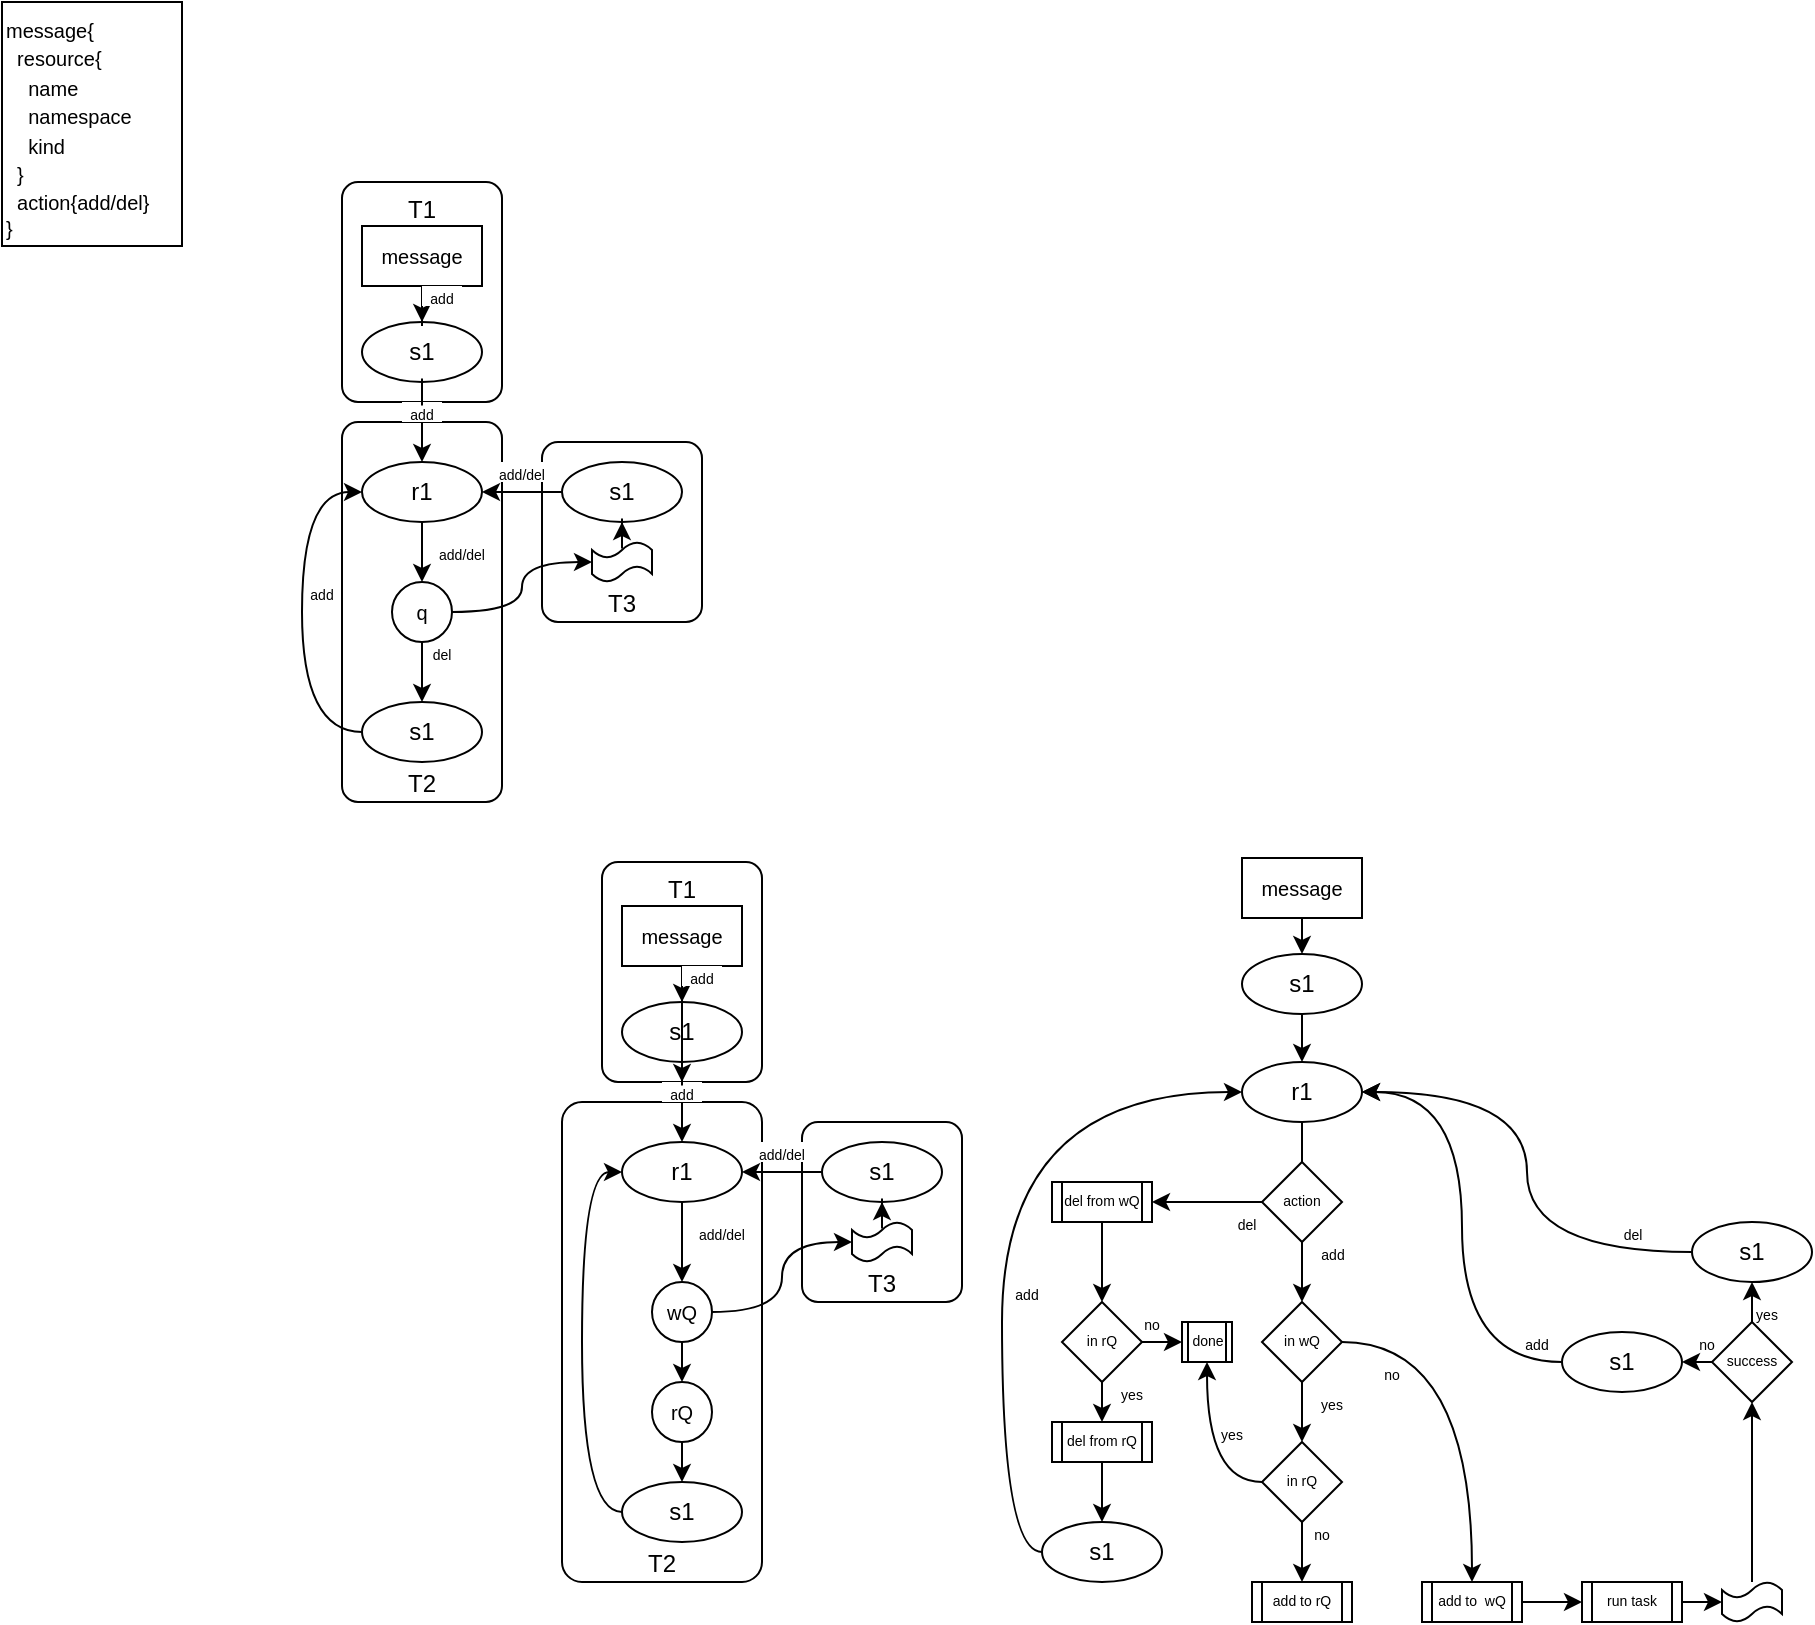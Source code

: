 <mxfile version="17.1.3" type="github"><diagram id="n98J2gPWxore46XGjhOp" name="Page-1"><mxGraphModel dx="496" dy="424" grid="1" gridSize="10" guides="1" tooltips="1" connect="1" arrows="1" fold="1" page="1" pageScale="1" pageWidth="850" pageHeight="1100" math="0" shadow="0"><root><mxCell id="0"/><mxCell id="1" parent="0"/><mxCell id="L62SuwqkSCq3n70ToQN--18" value="T3" style="rounded=1;whiteSpace=wrap;html=1;arcSize=10;verticalAlign=bottom;" vertex="1" parent="1"><mxGeometry x="300" y="230" width="80" height="90" as="geometry"/></mxCell><mxCell id="L62SuwqkSCq3n70ToQN--10" value="T2" style="rounded=1;whiteSpace=wrap;html=1;arcSize=10;verticalAlign=bottom;" vertex="1" parent="1"><mxGeometry x="200" y="220" width="80" height="190" as="geometry"/></mxCell><mxCell id="L62SuwqkSCq3n70ToQN--3" value="T1" style="rounded=1;whiteSpace=wrap;html=1;arcSize=10;verticalAlign=top;" vertex="1" parent="1"><mxGeometry x="200" y="100" width="80" height="110" as="geometry"/></mxCell><mxCell id="L62SuwqkSCq3n70ToQN--1" value="&lt;font style=&quot;font-size: 10px&quot;&gt;message{&lt;br&gt;&amp;nbsp; resource{&lt;br&gt;&amp;nbsp; &amp;nbsp; name&lt;br&gt;&amp;nbsp; &amp;nbsp; namespace&lt;br&gt;&amp;nbsp; &amp;nbsp; kind&lt;br&gt;&amp;nbsp; }&lt;br&gt;&amp;nbsp; action{add/del}&lt;br&gt;&lt;/font&gt;&lt;div style=&quot;font-size: 10px&quot;&gt;&lt;font style=&quot;font-size: 10px&quot;&gt;}&lt;/font&gt;&lt;/div&gt;" style="rounded=0;whiteSpace=wrap;html=1;verticalAlign=top;align=left;" vertex="1" parent="1"><mxGeometry x="30" y="10" width="90" height="122" as="geometry"/></mxCell><mxCell id="L62SuwqkSCq3n70ToQN--17" style="edgeStyle=orthogonalEdgeStyle;curved=1;rounded=0;orthogonalLoop=1;jettySize=auto;html=1;fontSize=10;startArrow=none;" edge="1" parent="1" source="L62SuwqkSCq3n70ToQN--30" target="L62SuwqkSCq3n70ToQN--11"><mxGeometry relative="1" as="geometry"/></mxCell><mxCell id="L62SuwqkSCq3n70ToQN--6" value="s1" style="ellipse;whiteSpace=wrap;html=1;" vertex="1" parent="1"><mxGeometry x="210" y="170" width="60" height="30" as="geometry"/></mxCell><mxCell id="L62SuwqkSCq3n70ToQN--9" style="edgeStyle=orthogonalEdgeStyle;rounded=0;orthogonalLoop=1;jettySize=auto;html=1;fontSize=10;" edge="1" parent="1" source="L62SuwqkSCq3n70ToQN--8" target="L62SuwqkSCq3n70ToQN--6"><mxGeometry relative="1" as="geometry"/></mxCell><mxCell id="L62SuwqkSCq3n70ToQN--8" value="message" style="rounded=0;whiteSpace=wrap;html=1;fontSize=10;" vertex="1" parent="1"><mxGeometry x="210" y="122" width="60" height="30" as="geometry"/></mxCell><mxCell id="L62SuwqkSCq3n70ToQN--22" value="" style="edgeStyle=orthogonalEdgeStyle;curved=1;rounded=0;orthogonalLoop=1;jettySize=auto;html=1;fontSize=10;entryX=0.5;entryY=0;entryDx=0;entryDy=0;" edge="1" parent="1" source="L62SuwqkSCq3n70ToQN--11" target="L62SuwqkSCq3n70ToQN--14"><mxGeometry relative="1" as="geometry"/></mxCell><mxCell id="L62SuwqkSCq3n70ToQN--11" value="r1" style="ellipse;whiteSpace=wrap;html=1;" vertex="1" parent="1"><mxGeometry x="210" y="240" width="60" height="30" as="geometry"/></mxCell><mxCell id="L62SuwqkSCq3n70ToQN--24" style="edgeStyle=orthogonalEdgeStyle;curved=1;rounded=0;orthogonalLoop=1;jettySize=auto;html=1;fontSize=10;entryX=0;entryY=0.5;entryDx=0;entryDy=0;entryPerimeter=0;" edge="1" parent="1" source="L62SuwqkSCq3n70ToQN--14" target="L62SuwqkSCq3n70ToQN--27"><mxGeometry relative="1" as="geometry"/></mxCell><mxCell id="L62SuwqkSCq3n70ToQN--25" value="" style="edgeStyle=orthogonalEdgeStyle;curved=1;rounded=0;orthogonalLoop=1;jettySize=auto;html=1;fontSize=10;" edge="1" parent="1" source="L62SuwqkSCq3n70ToQN--14" target="L62SuwqkSCq3n70ToQN--15"><mxGeometry relative="1" as="geometry"/></mxCell><mxCell id="L62SuwqkSCq3n70ToQN--14" value="q" style="ellipse;whiteSpace=wrap;html=1;aspect=fixed;fontSize=10;" vertex="1" parent="1"><mxGeometry x="225" y="300" width="30" height="30" as="geometry"/></mxCell><mxCell id="L62SuwqkSCq3n70ToQN--26" style="edgeStyle=orthogonalEdgeStyle;curved=1;rounded=0;orthogonalLoop=1;jettySize=auto;html=1;fontSize=10;entryX=0;entryY=0.5;entryDx=0;entryDy=0;exitX=0;exitY=0.5;exitDx=0;exitDy=0;" edge="1" parent="1" source="L62SuwqkSCq3n70ToQN--15" target="L62SuwqkSCq3n70ToQN--11"><mxGeometry relative="1" as="geometry"><mxPoint x="130" y="450.0" as="targetPoint"/><Array as="points"><mxPoint x="180" y="375"/><mxPoint x="180" y="255"/></Array></mxGeometry></mxCell><mxCell id="L62SuwqkSCq3n70ToQN--15" value="s1" style="ellipse;whiteSpace=wrap;html=1;" vertex="1" parent="1"><mxGeometry x="210" y="360" width="60" height="30" as="geometry"/></mxCell><mxCell id="L62SuwqkSCq3n70ToQN--21" style="edgeStyle=orthogonalEdgeStyle;curved=1;rounded=0;orthogonalLoop=1;jettySize=auto;html=1;entryX=1;entryY=0.5;entryDx=0;entryDy=0;fontSize=10;" edge="1" parent="1" source="L62SuwqkSCq3n70ToQN--19" target="L62SuwqkSCq3n70ToQN--11"><mxGeometry relative="1" as="geometry"/></mxCell><mxCell id="L62SuwqkSCq3n70ToQN--19" value="s1" style="ellipse;whiteSpace=wrap;html=1;" vertex="1" parent="1"><mxGeometry x="310" y="240" width="60" height="30" as="geometry"/></mxCell><mxCell id="L62SuwqkSCq3n70ToQN--28" style="edgeStyle=orthogonalEdgeStyle;curved=1;rounded=0;orthogonalLoop=1;jettySize=auto;html=1;fontSize=10;" edge="1" parent="1" source="L62SuwqkSCq3n70ToQN--27" target="L62SuwqkSCq3n70ToQN--19"><mxGeometry relative="1" as="geometry"/></mxCell><mxCell id="L62SuwqkSCq3n70ToQN--27" value="" style="shape=tape;whiteSpace=wrap;html=1;fontSize=10;" vertex="1" parent="1"><mxGeometry x="325" y="280" width="30" height="20" as="geometry"/></mxCell><mxCell id="L62SuwqkSCq3n70ToQN--29" value="&lt;font style=&quot;font-size: 7px&quot;&gt;add&lt;/font&gt;" style="text;html=1;strokeColor=none;fillColor=default;align=center;verticalAlign=middle;whiteSpace=wrap;rounded=0;fontSize=10;" vertex="1" parent="1"><mxGeometry x="240" y="152" width="20" height="10" as="geometry"/></mxCell><mxCell id="L62SuwqkSCq3n70ToQN--32" value="&lt;font style=&quot;font-size: 7px&quot;&gt;add/del&lt;/font&gt;" style="text;html=1;align=center;verticalAlign=middle;whiteSpace=wrap;rounded=0;fontSize=10;fillColor=default;" vertex="1" parent="1"><mxGeometry x="270" y="240" width="40" height="10" as="geometry"/></mxCell><mxCell id="L62SuwqkSCq3n70ToQN--36" value="&lt;font style=&quot;font-size: 7px&quot;&gt;add/del&lt;/font&gt;" style="text;html=1;strokeColor=none;fillColor=none;align=center;verticalAlign=middle;whiteSpace=wrap;rounded=0;fontSize=10;" vertex="1" parent="1"><mxGeometry x="250" y="280" width="20" height="10" as="geometry"/></mxCell><mxCell id="L62SuwqkSCq3n70ToQN--37" value="&lt;font style=&quot;font-size: 7px&quot;&gt;del&lt;/font&gt;" style="text;html=1;strokeColor=none;fillColor=none;align=center;verticalAlign=middle;whiteSpace=wrap;rounded=0;fontSize=10;" vertex="1" parent="1"><mxGeometry x="240" y="330" width="20" height="10" as="geometry"/></mxCell><mxCell id="L62SuwqkSCq3n70ToQN--38" value="&lt;font style=&quot;font-size: 7px&quot;&gt;add&lt;/font&gt;" style="text;html=1;strokeColor=none;fillColor=none;align=center;verticalAlign=middle;whiteSpace=wrap;rounded=0;fontSize=10;" vertex="1" parent="1"><mxGeometry x="180" y="300" width="20" height="10" as="geometry"/></mxCell><mxCell id="L62SuwqkSCq3n70ToQN--30" value="&lt;font style=&quot;font-size: 7px&quot;&gt;add&lt;/font&gt;" style="text;html=1;strokeColor=none;fillColor=default;align=center;verticalAlign=middle;whiteSpace=wrap;rounded=0;fontSize=10;" vertex="1" parent="1"><mxGeometry x="230" y="210" width="20" height="10" as="geometry"/></mxCell><mxCell id="L62SuwqkSCq3n70ToQN--40" value="" style="edgeStyle=orthogonalEdgeStyle;curved=1;rounded=0;orthogonalLoop=1;jettySize=auto;html=1;fontSize=10;endArrow=none;" edge="1" parent="1" source="L62SuwqkSCq3n70ToQN--6" target="L62SuwqkSCq3n70ToQN--30"><mxGeometry relative="1" as="geometry"><mxPoint x="240" y="200.0" as="sourcePoint"/><mxPoint x="240" y="240.0" as="targetPoint"/></mxGeometry></mxCell><mxCell id="L62SuwqkSCq3n70ToQN--42" value="T3" style="rounded=1;whiteSpace=wrap;html=1;arcSize=10;verticalAlign=bottom;" vertex="1" parent="1"><mxGeometry x="430" y="570" width="80" height="90" as="geometry"/></mxCell><mxCell id="L62SuwqkSCq3n70ToQN--43" value="T2" style="rounded=1;whiteSpace=wrap;html=1;arcSize=10;verticalAlign=bottom;" vertex="1" parent="1"><mxGeometry x="310" y="560" width="100" height="240" as="geometry"/></mxCell><mxCell id="L62SuwqkSCq3n70ToQN--44" value="T1" style="rounded=1;whiteSpace=wrap;html=1;arcSize=10;verticalAlign=top;" vertex="1" parent="1"><mxGeometry x="330" y="440" width="80" height="110" as="geometry"/></mxCell><mxCell id="L62SuwqkSCq3n70ToQN--45" style="edgeStyle=orthogonalEdgeStyle;curved=1;rounded=0;orthogonalLoop=1;jettySize=auto;html=1;fontSize=10;startArrow=none;" edge="1" parent="1" source="L62SuwqkSCq3n70ToQN--65" target="L62SuwqkSCq3n70ToQN--50"><mxGeometry relative="1" as="geometry"/></mxCell><mxCell id="L62SuwqkSCq3n70ToQN--46" value="s1" style="ellipse;whiteSpace=wrap;html=1;" vertex="1" parent="1"><mxGeometry x="340" y="510" width="60" height="30" as="geometry"/></mxCell><mxCell id="L62SuwqkSCq3n70ToQN--47" style="edgeStyle=orthogonalEdgeStyle;rounded=0;orthogonalLoop=1;jettySize=auto;html=1;fontSize=10;" edge="1" parent="1" source="L62SuwqkSCq3n70ToQN--48" target="L62SuwqkSCq3n70ToQN--46"><mxGeometry relative="1" as="geometry"/></mxCell><mxCell id="L62SuwqkSCq3n70ToQN--85" value="" style="edgeStyle=orthogonalEdgeStyle;curved=1;rounded=0;orthogonalLoop=1;jettySize=auto;html=1;fontSize=7;" edge="1" parent="1" source="L62SuwqkSCq3n70ToQN--48" target="L62SuwqkSCq3n70ToQN--65"><mxGeometry relative="1" as="geometry"/></mxCell><mxCell id="L62SuwqkSCq3n70ToQN--48" value="message" style="rounded=0;whiteSpace=wrap;html=1;fontSize=10;" vertex="1" parent="1"><mxGeometry x="340" y="462" width="60" height="30" as="geometry"/></mxCell><mxCell id="L62SuwqkSCq3n70ToQN--49" value="" style="edgeStyle=orthogonalEdgeStyle;curved=1;rounded=0;orthogonalLoop=1;jettySize=auto;html=1;fontSize=10;entryX=0.5;entryY=0;entryDx=0;entryDy=0;" edge="1" parent="1" source="L62SuwqkSCq3n70ToQN--50" target="L62SuwqkSCq3n70ToQN--53"><mxGeometry relative="1" as="geometry"><mxPoint x="370" y="630" as="targetPoint"/></mxGeometry></mxCell><mxCell id="L62SuwqkSCq3n70ToQN--50" value="r1" style="ellipse;whiteSpace=wrap;html=1;" vertex="1" parent="1"><mxGeometry x="340" y="580" width="60" height="30" as="geometry"/></mxCell><mxCell id="L62SuwqkSCq3n70ToQN--51" style="edgeStyle=orthogonalEdgeStyle;curved=1;rounded=0;orthogonalLoop=1;jettySize=auto;html=1;fontSize=10;entryX=0;entryY=0.5;entryDx=0;entryDy=0;entryPerimeter=0;" edge="1" parent="1" source="L62SuwqkSCq3n70ToQN--53" target="L62SuwqkSCq3n70ToQN--59"><mxGeometry relative="1" as="geometry"/></mxCell><mxCell id="L62SuwqkSCq3n70ToQN--52" value="" style="edgeStyle=orthogonalEdgeStyle;curved=1;rounded=0;orthogonalLoop=1;jettySize=auto;html=1;fontSize=10;exitX=0.5;exitY=1;exitDx=0;exitDy=0;" edge="1" parent="1" source="L62SuwqkSCq3n70ToQN--67" target="L62SuwqkSCq3n70ToQN--55"><mxGeometry relative="1" as="geometry"/></mxCell><mxCell id="L62SuwqkSCq3n70ToQN--71" style="edgeStyle=orthogonalEdgeStyle;curved=1;rounded=0;orthogonalLoop=1;jettySize=auto;html=1;fontSize=7;" edge="1" parent="1" source="L62SuwqkSCq3n70ToQN--53" target="L62SuwqkSCq3n70ToQN--67"><mxGeometry relative="1" as="geometry"/></mxCell><mxCell id="L62SuwqkSCq3n70ToQN--53" value="wQ" style="ellipse;whiteSpace=wrap;html=1;aspect=fixed;fontSize=10;" vertex="1" parent="1"><mxGeometry x="355" y="650" width="30" height="30" as="geometry"/></mxCell><mxCell id="L62SuwqkSCq3n70ToQN--72" style="edgeStyle=orthogonalEdgeStyle;curved=1;rounded=0;orthogonalLoop=1;jettySize=auto;html=1;entryX=0;entryY=0.5;entryDx=0;entryDy=0;fontSize=7;exitX=0;exitY=0.5;exitDx=0;exitDy=0;" edge="1" parent="1" source="L62SuwqkSCq3n70ToQN--55" target="L62SuwqkSCq3n70ToQN--50"><mxGeometry relative="1" as="geometry"/></mxCell><mxCell id="L62SuwqkSCq3n70ToQN--55" value="s1" style="ellipse;whiteSpace=wrap;html=1;" vertex="1" parent="1"><mxGeometry x="340" y="750" width="60" height="30" as="geometry"/></mxCell><mxCell id="L62SuwqkSCq3n70ToQN--56" style="edgeStyle=orthogonalEdgeStyle;curved=1;rounded=0;orthogonalLoop=1;jettySize=auto;html=1;entryX=1;entryY=0.5;entryDx=0;entryDy=0;fontSize=10;" edge="1" parent="1" source="L62SuwqkSCq3n70ToQN--57" target="L62SuwqkSCq3n70ToQN--50"><mxGeometry relative="1" as="geometry"/></mxCell><mxCell id="L62SuwqkSCq3n70ToQN--57" value="s1" style="ellipse;whiteSpace=wrap;html=1;" vertex="1" parent="1"><mxGeometry x="440" y="580" width="60" height="30" as="geometry"/></mxCell><mxCell id="L62SuwqkSCq3n70ToQN--58" style="edgeStyle=orthogonalEdgeStyle;curved=1;rounded=0;orthogonalLoop=1;jettySize=auto;html=1;fontSize=10;" edge="1" parent="1" source="L62SuwqkSCq3n70ToQN--59" target="L62SuwqkSCq3n70ToQN--57"><mxGeometry relative="1" as="geometry"/></mxCell><mxCell id="L62SuwqkSCq3n70ToQN--59" value="" style="shape=tape;whiteSpace=wrap;html=1;fontSize=10;" vertex="1" parent="1"><mxGeometry x="455" y="620" width="30" height="20" as="geometry"/></mxCell><mxCell id="L62SuwqkSCq3n70ToQN--60" value="&lt;font style=&quot;font-size: 7px&quot;&gt;add&lt;/font&gt;" style="text;html=1;strokeColor=none;fillColor=default;align=center;verticalAlign=middle;whiteSpace=wrap;rounded=0;fontSize=10;" vertex="1" parent="1"><mxGeometry x="370" y="492" width="20" height="10" as="geometry"/></mxCell><mxCell id="L62SuwqkSCq3n70ToQN--61" value="&lt;font style=&quot;font-size: 7px&quot;&gt;add/del&lt;/font&gt;" style="text;html=1;align=center;verticalAlign=middle;whiteSpace=wrap;rounded=0;fontSize=10;fillColor=default;" vertex="1" parent="1"><mxGeometry x="400" y="580" width="40" height="10" as="geometry"/></mxCell><mxCell id="L62SuwqkSCq3n70ToQN--62" value="&lt;font style=&quot;font-size: 7px&quot;&gt;add/del&lt;/font&gt;" style="text;html=1;strokeColor=none;fillColor=none;align=center;verticalAlign=middle;whiteSpace=wrap;rounded=0;fontSize=10;" vertex="1" parent="1"><mxGeometry x="380" y="620" width="20" height="10" as="geometry"/></mxCell><mxCell id="L62SuwqkSCq3n70ToQN--65" value="&lt;font style=&quot;font-size: 7px&quot;&gt;add&lt;/font&gt;" style="text;html=1;strokeColor=none;fillColor=default;align=center;verticalAlign=middle;whiteSpace=wrap;rounded=0;fontSize=10;" vertex="1" parent="1"><mxGeometry x="360" y="550" width="20" height="10" as="geometry"/></mxCell><mxCell id="L62SuwqkSCq3n70ToQN--66" value="" style="edgeStyle=orthogonalEdgeStyle;curved=1;rounded=0;orthogonalLoop=1;jettySize=auto;html=1;fontSize=10;endArrow=none;" edge="1" parent="1" source="L62SuwqkSCq3n70ToQN--46" target="L62SuwqkSCq3n70ToQN--65"><mxGeometry relative="1" as="geometry"><mxPoint x="370" y="540.0" as="sourcePoint"/><mxPoint x="370" y="580.0" as="targetPoint"/></mxGeometry></mxCell><mxCell id="L62SuwqkSCq3n70ToQN--67" value="rQ" style="ellipse;whiteSpace=wrap;html=1;aspect=fixed;fontSize=10;" vertex="1" parent="1"><mxGeometry x="355" y="700" width="30" height="30" as="geometry"/></mxCell><mxCell id="L62SuwqkSCq3n70ToQN--156" style="edgeStyle=orthogonalEdgeStyle;curved=1;rounded=0;orthogonalLoop=1;jettySize=auto;html=1;fontSize=7;" edge="1" parent="1" source="L62SuwqkSCq3n70ToQN--78" target="L62SuwqkSCq3n70ToQN--80"><mxGeometry relative="1" as="geometry"/></mxCell><mxCell id="L62SuwqkSCq3n70ToQN--78" value="s1" style="ellipse;whiteSpace=wrap;html=1;" vertex="1" parent="1"><mxGeometry x="650" y="486" width="60" height="30" as="geometry"/></mxCell><mxCell id="L62SuwqkSCq3n70ToQN--155" style="edgeStyle=orthogonalEdgeStyle;curved=1;rounded=0;orthogonalLoop=1;jettySize=auto;html=1;fontSize=7;" edge="1" parent="1" source="L62SuwqkSCq3n70ToQN--79" target="L62SuwqkSCq3n70ToQN--78"><mxGeometry relative="1" as="geometry"/></mxCell><mxCell id="L62SuwqkSCq3n70ToQN--79" value="message" style="rounded=0;whiteSpace=wrap;html=1;fontSize=10;" vertex="1" parent="1"><mxGeometry x="650" y="438" width="60" height="30" as="geometry"/></mxCell><mxCell id="L62SuwqkSCq3n70ToQN--137" value="" style="edgeStyle=orthogonalEdgeStyle;curved=1;rounded=0;orthogonalLoop=1;jettySize=auto;html=1;fontSize=7;" edge="1" parent="1" source="L62SuwqkSCq3n70ToQN--80"><mxGeometry relative="1" as="geometry"><mxPoint x="680" y="630" as="targetPoint"/></mxGeometry></mxCell><mxCell id="L62SuwqkSCq3n70ToQN--80" value="r1" style="ellipse;whiteSpace=wrap;html=1;" vertex="1" parent="1"><mxGeometry x="650" y="540" width="60" height="30" as="geometry"/></mxCell><mxCell id="L62SuwqkSCq3n70ToQN--140" style="edgeStyle=orthogonalEdgeStyle;curved=1;rounded=0;orthogonalLoop=1;jettySize=auto;html=1;entryX=1;entryY=0.5;entryDx=0;entryDy=0;fontSize=7;" edge="1" parent="1" source="L62SuwqkSCq3n70ToQN--81" target="L62SuwqkSCq3n70ToQN--138"><mxGeometry relative="1" as="geometry"/></mxCell><mxCell id="L62SuwqkSCq3n70ToQN--144" style="edgeStyle=orthogonalEdgeStyle;curved=1;rounded=0;orthogonalLoop=1;jettySize=auto;html=1;entryX=0.5;entryY=0;entryDx=0;entryDy=0;fontSize=7;" edge="1" parent="1" source="L62SuwqkSCq3n70ToQN--81" target="L62SuwqkSCq3n70ToQN--99"><mxGeometry relative="1" as="geometry"/></mxCell><mxCell id="L62SuwqkSCq3n70ToQN--81" value="action" style="rhombus;whiteSpace=wrap;html=1;fontSize=7;fillColor=default;" vertex="1" parent="1"><mxGeometry x="660" y="590" width="40" height="40" as="geometry"/></mxCell><mxCell id="L62SuwqkSCq3n70ToQN--191" style="edgeStyle=orthogonalEdgeStyle;curved=1;rounded=0;orthogonalLoop=1;jettySize=auto;html=1;fontSize=7;" edge="1" parent="1" source="L62SuwqkSCq3n70ToQN--99" target="L62SuwqkSCq3n70ToQN--188"><mxGeometry relative="1" as="geometry"/></mxCell><mxCell id="L62SuwqkSCq3n70ToQN--194" style="edgeStyle=orthogonalEdgeStyle;curved=1;rounded=0;orthogonalLoop=1;jettySize=auto;html=1;fontSize=7;" edge="1" parent="1" source="L62SuwqkSCq3n70ToQN--99" target="L62SuwqkSCq3n70ToQN--100"><mxGeometry relative="1" as="geometry"/></mxCell><mxCell id="L62SuwqkSCq3n70ToQN--99" value="in wQ" style="rhombus;whiteSpace=wrap;html=1;fontSize=7;fillColor=default;" vertex="1" parent="1"><mxGeometry x="660" y="660" width="40" height="40" as="geometry"/></mxCell><mxCell id="L62SuwqkSCq3n70ToQN--197" style="edgeStyle=orthogonalEdgeStyle;curved=1;rounded=0;orthogonalLoop=1;jettySize=auto;html=1;fontSize=7;" edge="1" parent="1" source="L62SuwqkSCq3n70ToQN--100" target="L62SuwqkSCq3n70ToQN--114"><mxGeometry relative="1" as="geometry"/></mxCell><mxCell id="L62SuwqkSCq3n70ToQN--198" style="edgeStyle=orthogonalEdgeStyle;curved=1;rounded=0;orthogonalLoop=1;jettySize=auto;html=1;fontSize=7;" edge="1" parent="1" source="L62SuwqkSCq3n70ToQN--100" target="L62SuwqkSCq3n70ToQN--172"><mxGeometry relative="1" as="geometry"/></mxCell><mxCell id="L62SuwqkSCq3n70ToQN--100" value="in rQ" style="rhombus;whiteSpace=wrap;html=1;fontSize=7;fillColor=default;" vertex="1" parent="1"><mxGeometry x="660" y="730" width="40" height="40" as="geometry"/></mxCell><mxCell id="L62SuwqkSCq3n70ToQN--105" value="&lt;font style=&quot;font-size: 7px&quot;&gt;no&lt;/font&gt;" style="text;html=1;strokeColor=none;fillColor=none;align=center;verticalAlign=middle;whiteSpace=wrap;rounded=0;fontSize=10;" vertex="1" parent="1"><mxGeometry x="710" y="690" width="30" height="10" as="geometry"/></mxCell><mxCell id="L62SuwqkSCq3n70ToQN--114" value="add to rQ" style="shape=process;whiteSpace=wrap;html=1;backgroundOutline=1;fontSize=7;fillColor=none;" vertex="1" parent="1"><mxGeometry x="655" y="800" width="50" height="20" as="geometry"/></mxCell><mxCell id="L62SuwqkSCq3n70ToQN--120" value="" style="edgeStyle=orthogonalEdgeStyle;curved=1;rounded=0;orthogonalLoop=1;jettySize=auto;html=1;fontSize=7;" edge="1" parent="1" source="L62SuwqkSCq3n70ToQN--117" target="L62SuwqkSCq3n70ToQN--119"><mxGeometry relative="1" as="geometry"/></mxCell><mxCell id="L62SuwqkSCq3n70ToQN--117" value="run task" style="shape=process;whiteSpace=wrap;html=1;backgroundOutline=1;fontSize=7;fillColor=none;" vertex="1" parent="1"><mxGeometry x="820" y="800" width="50" height="20" as="geometry"/></mxCell><mxCell id="L62SuwqkSCq3n70ToQN--122" value="" style="edgeStyle=orthogonalEdgeStyle;curved=1;rounded=0;orthogonalLoop=1;jettySize=auto;html=1;fontSize=7;entryX=0.5;entryY=1;entryDx=0;entryDy=0;" edge="1" parent="1" source="L62SuwqkSCq3n70ToQN--119" target="L62SuwqkSCq3n70ToQN--123"><mxGeometry relative="1" as="geometry"><mxPoint x="905" y="695" as="targetPoint"/></mxGeometry></mxCell><mxCell id="L62SuwqkSCq3n70ToQN--119" value="" style="shape=tape;whiteSpace=wrap;html=1;fontSize=10;" vertex="1" parent="1"><mxGeometry x="890" y="800" width="30" height="20" as="geometry"/></mxCell><mxCell id="L62SuwqkSCq3n70ToQN--128" value="" style="edgeStyle=orthogonalEdgeStyle;curved=1;rounded=0;orthogonalLoop=1;jettySize=auto;html=1;fontSize=7;" edge="1" parent="1" source="L62SuwqkSCq3n70ToQN--123" target="L62SuwqkSCq3n70ToQN--126"><mxGeometry relative="1" as="geometry"/></mxCell><mxCell id="L62SuwqkSCq3n70ToQN--130" value="" style="edgeStyle=orthogonalEdgeStyle;curved=1;rounded=0;orthogonalLoop=1;jettySize=auto;html=1;fontSize=7;" edge="1" parent="1" source="L62SuwqkSCq3n70ToQN--123" target="L62SuwqkSCq3n70ToQN--127"><mxGeometry relative="1" as="geometry"/></mxCell><mxCell id="L62SuwqkSCq3n70ToQN--123" value="success" style="rhombus;whiteSpace=wrap;html=1;fontSize=7;fillColor=default;" vertex="1" parent="1"><mxGeometry x="885" y="670" width="40" height="40" as="geometry"/></mxCell><mxCell id="L62SuwqkSCq3n70ToQN--131" style="edgeStyle=orthogonalEdgeStyle;curved=1;rounded=0;orthogonalLoop=1;jettySize=auto;html=1;entryX=1;entryY=0.5;entryDx=0;entryDy=0;fontSize=7;" edge="1" parent="1" source="L62SuwqkSCq3n70ToQN--126" target="L62SuwqkSCq3n70ToQN--80"><mxGeometry relative="1" as="geometry"/></mxCell><mxCell id="L62SuwqkSCq3n70ToQN--126" value="s1" style="ellipse;whiteSpace=wrap;html=1;" vertex="1" parent="1"><mxGeometry x="875" y="620" width="60" height="30" as="geometry"/></mxCell><mxCell id="L62SuwqkSCq3n70ToQN--132" style="edgeStyle=orthogonalEdgeStyle;curved=1;rounded=0;orthogonalLoop=1;jettySize=auto;html=1;entryX=1;entryY=0.5;entryDx=0;entryDy=0;fontSize=7;" edge="1" parent="1" source="L62SuwqkSCq3n70ToQN--127" target="L62SuwqkSCq3n70ToQN--80"><mxGeometry relative="1" as="geometry"/></mxCell><mxCell id="L62SuwqkSCq3n70ToQN--127" value="s1" style="ellipse;whiteSpace=wrap;html=1;" vertex="1" parent="1"><mxGeometry x="810" y="675" width="60" height="30" as="geometry"/></mxCell><mxCell id="L62SuwqkSCq3n70ToQN--133" value="&lt;font style=&quot;font-size: 7px&quot;&gt;no&lt;/font&gt;" style="text;html=1;strokeColor=none;fillColor=none;align=center;verticalAlign=middle;whiteSpace=wrap;rounded=0;fontSize=10;" vertex="1" parent="1"><mxGeometry x="870" y="675" width="25" height="10" as="geometry"/></mxCell><mxCell id="L62SuwqkSCq3n70ToQN--134" value="&lt;font style=&quot;font-size: 7px&quot;&gt;yes&lt;/font&gt;" style="text;html=1;strokeColor=none;fillColor=none;align=center;verticalAlign=middle;whiteSpace=wrap;rounded=0;fontSize=10;" vertex="1" parent="1"><mxGeometry x="900" y="660" width="25" height="10" as="geometry"/></mxCell><mxCell id="L62SuwqkSCq3n70ToQN--135" value="&lt;font style=&quot;font-size: 7px&quot;&gt;del&lt;/font&gt;" style="text;html=1;strokeColor=none;fillColor=none;align=center;verticalAlign=middle;whiteSpace=wrap;rounded=0;fontSize=10;" vertex="1" parent="1"><mxGeometry x="832.5" y="620" width="25" height="10" as="geometry"/></mxCell><mxCell id="L62SuwqkSCq3n70ToQN--136" value="&lt;font style=&quot;font-size: 7px&quot;&gt;add&lt;/font&gt;" style="text;html=1;strokeColor=none;fillColor=none;align=center;verticalAlign=middle;whiteSpace=wrap;rounded=0;fontSize=10;" vertex="1" parent="1"><mxGeometry x="785" y="675" width="25" height="10" as="geometry"/></mxCell><mxCell id="L62SuwqkSCq3n70ToQN--169" value="" style="edgeStyle=orthogonalEdgeStyle;curved=1;rounded=0;orthogonalLoop=1;jettySize=auto;html=1;fontSize=7;" edge="1" parent="1" source="L62SuwqkSCq3n70ToQN--138" target="L62SuwqkSCq3n70ToQN--167"><mxGeometry relative="1" as="geometry"/></mxCell><mxCell id="L62SuwqkSCq3n70ToQN--138" value="del from wQ" style="shape=process;whiteSpace=wrap;html=1;backgroundOutline=1;fontSize=7;fillColor=none;" vertex="1" parent="1"><mxGeometry x="555" y="600" width="50" height="20" as="geometry"/></mxCell><mxCell id="L62SuwqkSCq3n70ToQN--145" value="&lt;font style=&quot;font-size: 7px&quot;&gt;add&lt;/font&gt;" style="text;html=1;strokeColor=none;fillColor=none;align=center;verticalAlign=middle;whiteSpace=wrap;rounded=0;fontSize=10;" vertex="1" parent="1"><mxGeometry x="682.5" y="630" width="25" height="10" as="geometry"/></mxCell><mxCell id="L62SuwqkSCq3n70ToQN--149" value="&lt;font style=&quot;font-size: 7px&quot;&gt;del&lt;/font&gt;" style="text;html=1;strokeColor=none;fillColor=none;align=center;verticalAlign=middle;whiteSpace=wrap;rounded=0;fontSize=10;" vertex="1" parent="1"><mxGeometry x="640" y="610" width="25" height="20" as="geometry"/></mxCell><mxCell id="L62SuwqkSCq3n70ToQN--171" style="edgeStyle=orthogonalEdgeStyle;curved=1;rounded=0;orthogonalLoop=1;jettySize=auto;html=1;entryX=0;entryY=0.5;entryDx=0;entryDy=0;fontSize=7;exitX=0;exitY=0.5;exitDx=0;exitDy=0;" edge="1" parent="1" source="L62SuwqkSCq3n70ToQN--161" target="L62SuwqkSCq3n70ToQN--80"><mxGeometry relative="1" as="geometry"/></mxCell><mxCell id="L62SuwqkSCq3n70ToQN--161" value="s1" style="ellipse;whiteSpace=wrap;html=1;" vertex="1" parent="1"><mxGeometry x="550" y="770" width="60" height="30" as="geometry"/></mxCell><mxCell id="L62SuwqkSCq3n70ToQN--185" style="edgeStyle=orthogonalEdgeStyle;curved=1;rounded=0;orthogonalLoop=1;jettySize=auto;html=1;entryX=0.5;entryY=0;entryDx=0;entryDy=0;fontSize=7;" edge="1" parent="1" source="L62SuwqkSCq3n70ToQN--167" target="L62SuwqkSCq3n70ToQN--181"><mxGeometry relative="1" as="geometry"/></mxCell><mxCell id="L62SuwqkSCq3n70ToQN--200" style="edgeStyle=orthogonalEdgeStyle;curved=1;rounded=0;orthogonalLoop=1;jettySize=auto;html=1;entryX=0;entryY=0.5;entryDx=0;entryDy=0;fontSize=7;" edge="1" parent="1" source="L62SuwqkSCq3n70ToQN--167" target="L62SuwqkSCq3n70ToQN--172"><mxGeometry relative="1" as="geometry"/></mxCell><mxCell id="L62SuwqkSCq3n70ToQN--167" value="in rQ" style="rhombus;whiteSpace=wrap;html=1;fontSize=7;fillColor=default;" vertex="1" parent="1"><mxGeometry x="560" y="660" width="40" height="40" as="geometry"/></mxCell><mxCell id="L62SuwqkSCq3n70ToQN--172" value="done" style="shape=process;whiteSpace=wrap;html=1;backgroundOutline=1;fontSize=7;fillColor=none;" vertex="1" parent="1"><mxGeometry x="620" y="670" width="25" height="20" as="geometry"/></mxCell><mxCell id="L62SuwqkSCq3n70ToQN--176" value="&lt;font style=&quot;font-size: 7px&quot;&gt;no&lt;/font&gt;" style="text;html=1;strokeColor=none;fillColor=none;align=center;verticalAlign=middle;whiteSpace=wrap;rounded=0;fontSize=10;" vertex="1" parent="1"><mxGeometry x="675" y="770" width="30" height="10" as="geometry"/></mxCell><mxCell id="L62SuwqkSCq3n70ToQN--177" value="&lt;font style=&quot;font-size: 7px&quot;&gt;no&lt;/font&gt;" style="text;html=1;strokeColor=none;fillColor=none;align=center;verticalAlign=middle;whiteSpace=wrap;rounded=0;fontSize=10;" vertex="1" parent="1"><mxGeometry x="590" y="665" width="30" height="10" as="geometry"/></mxCell><mxCell id="L62SuwqkSCq3n70ToQN--179" value="&lt;font style=&quot;font-size: 7px&quot;&gt;yes&lt;/font&gt;" style="text;html=1;strokeColor=none;fillColor=none;align=center;verticalAlign=middle;whiteSpace=wrap;rounded=0;fontSize=10;" vertex="1" parent="1"><mxGeometry x="580" y="700" width="30" height="10" as="geometry"/></mxCell><mxCell id="L62SuwqkSCq3n70ToQN--180" value="&lt;font style=&quot;font-size: 7px&quot;&gt;add&lt;/font&gt;" style="text;html=1;strokeColor=none;fillColor=none;align=center;verticalAlign=middle;whiteSpace=wrap;rounded=0;fontSize=10;" vertex="1" parent="1"><mxGeometry x="530" y="650" width="25" height="10" as="geometry"/></mxCell><mxCell id="L62SuwqkSCq3n70ToQN--186" value="" style="edgeStyle=orthogonalEdgeStyle;curved=1;rounded=0;orthogonalLoop=1;jettySize=auto;html=1;fontSize=7;" edge="1" parent="1" source="L62SuwqkSCq3n70ToQN--181" target="L62SuwqkSCq3n70ToQN--161"><mxGeometry relative="1" as="geometry"/></mxCell><mxCell id="L62SuwqkSCq3n70ToQN--181" value="del from rQ" style="shape=process;whiteSpace=wrap;html=1;backgroundOutline=1;fontSize=7;fillColor=none;" vertex="1" parent="1"><mxGeometry x="555" y="720" width="50" height="20" as="geometry"/></mxCell><mxCell id="L62SuwqkSCq3n70ToQN--187" value="&lt;font style=&quot;font-size: 7px&quot;&gt;yes&lt;/font&gt;" style="text;html=1;strokeColor=none;fillColor=none;align=center;verticalAlign=middle;whiteSpace=wrap;rounded=0;fontSize=10;" vertex="1" parent="1"><mxGeometry x="680" y="705" width="30" height="10" as="geometry"/></mxCell><mxCell id="L62SuwqkSCq3n70ToQN--192" style="edgeStyle=orthogonalEdgeStyle;curved=1;rounded=0;orthogonalLoop=1;jettySize=auto;html=1;entryX=0;entryY=0.5;entryDx=0;entryDy=0;fontSize=7;" edge="1" parent="1" source="L62SuwqkSCq3n70ToQN--188" target="L62SuwqkSCq3n70ToQN--117"><mxGeometry relative="1" as="geometry"/></mxCell><mxCell id="L62SuwqkSCq3n70ToQN--188" value="add to &amp;nbsp;wQ" style="shape=process;whiteSpace=wrap;html=1;backgroundOutline=1;fontSize=7;fillColor=none;" vertex="1" parent="1"><mxGeometry x="740" y="800" width="50" height="20" as="geometry"/></mxCell><mxCell id="L62SuwqkSCq3n70ToQN--199" value="&lt;font style=&quot;font-size: 7px&quot;&gt;yes&lt;/font&gt;" style="text;html=1;strokeColor=none;fillColor=none;align=center;verticalAlign=middle;whiteSpace=wrap;rounded=0;fontSize=10;" vertex="1" parent="1"><mxGeometry x="630" y="720" width="30" height="10" as="geometry"/></mxCell></root></mxGraphModel></diagram></mxfile>